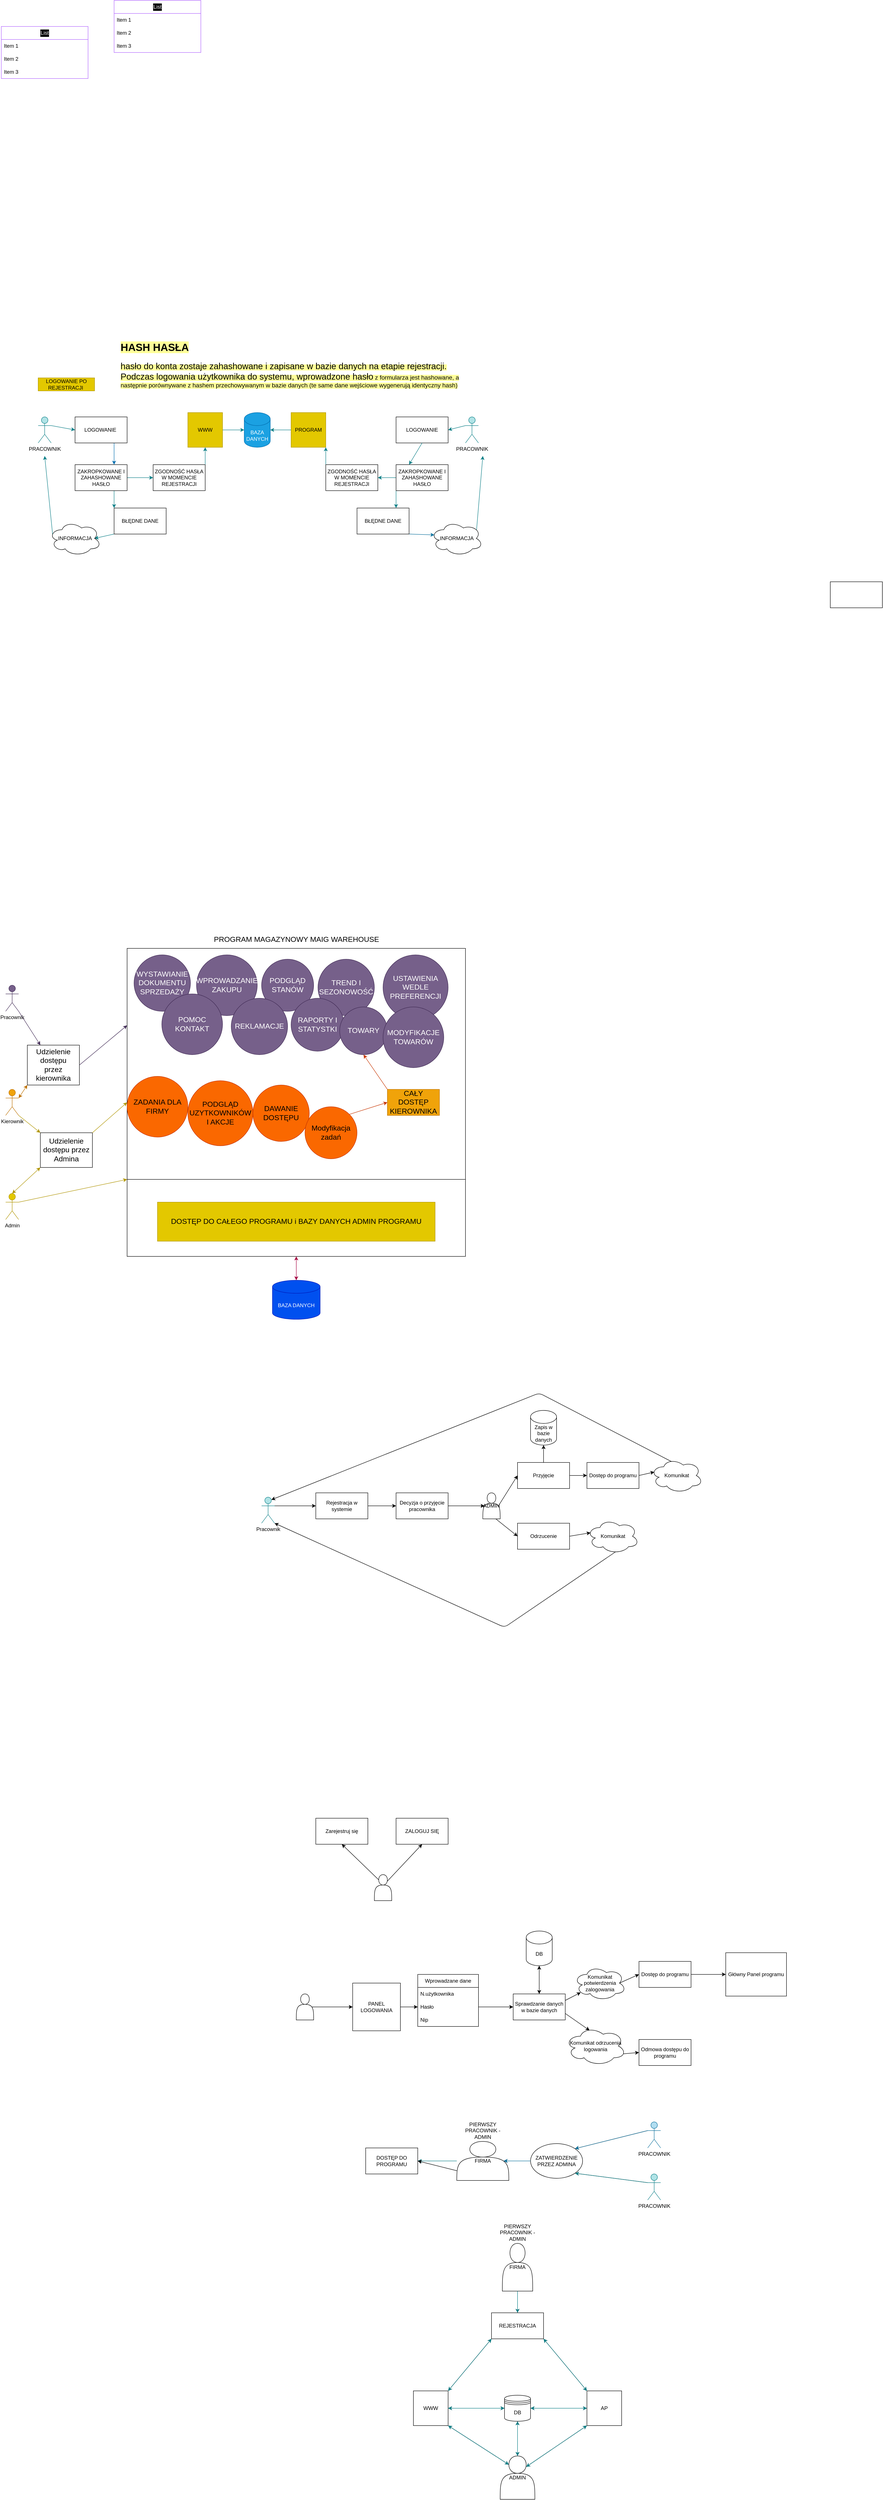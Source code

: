 <mxfile>
    <diagram id="GMtmyVPvUHRTvgVEqJEl" name="Page-1">
        <mxGraphModel dx="1971" dy="6555" grid="1" gridSize="10" guides="1" tooltips="1" connect="1" arrows="1" fold="1" page="1" pageScale="1" pageWidth="827" pageHeight="1169" background="#ffffff" math="0" shadow="0">
            <root>
                <mxCell id="0"/>
                <mxCell id="1" parent="0"/>
                <mxCell id="43" value="DB" style="shape=datastore;whiteSpace=wrap;html=1;" parent="1" vertex="1">
                    <mxGeometry x="370" y="130" width="60" height="60" as="geometry"/>
                </mxCell>
                <mxCell id="44" value="AP" style="whiteSpace=wrap;html=1;aspect=fixed;" parent="1" vertex="1">
                    <mxGeometry x="560" y="120" width="80" height="80" as="geometry"/>
                </mxCell>
                <mxCell id="45" value="WWW" style="whiteSpace=wrap;html=1;aspect=fixed;" parent="1" vertex="1">
                    <mxGeometry x="160" y="120" width="80" height="80" as="geometry"/>
                </mxCell>
                <mxCell id="46" value="" style="endArrow=classic;startArrow=classic;html=1;exitX=1;exitY=0.5;exitDx=0;exitDy=0;entryX=0;entryY=0.5;entryDx=0;entryDy=0;" parent="1" source="45" target="43" edge="1">
                    <mxGeometry width="50" height="50" relative="1" as="geometry">
                        <mxPoint x="420" y="190" as="sourcePoint"/>
                        <mxPoint x="470" y="140" as="targetPoint"/>
                    </mxGeometry>
                </mxCell>
                <mxCell id="47" value="" style="endArrow=classic;startArrow=classic;html=1;exitX=0;exitY=0.5;exitDx=0;exitDy=0;entryX=1;entryY=0.5;entryDx=0;entryDy=0;" parent="1" source="44" target="43" edge="1">
                    <mxGeometry width="50" height="50" relative="1" as="geometry">
                        <mxPoint x="420" y="190" as="sourcePoint"/>
                        <mxPoint x="470" y="140" as="targetPoint"/>
                    </mxGeometry>
                </mxCell>
                <mxCell id="48" value="ADMIN" style="shape=actor;whiteSpace=wrap;html=1;" parent="1" vertex="1">
                    <mxGeometry x="360" y="270" width="80" height="100" as="geometry"/>
                </mxCell>
                <mxCell id="49" value="" style="endArrow=classic;startArrow=classic;html=1;exitX=1;exitY=1;exitDx=0;exitDy=0;entryX=0.25;entryY=0.2;entryDx=0;entryDy=0;entryPerimeter=0;" parent="1" source="45" target="48" edge="1">
                    <mxGeometry width="50" height="50" relative="1" as="geometry">
                        <mxPoint x="420" y="190" as="sourcePoint"/>
                        <mxPoint x="470" y="140" as="targetPoint"/>
                    </mxGeometry>
                </mxCell>
                <mxCell id="50" value="" style="endArrow=classic;startArrow=classic;html=1;exitX=0.5;exitY=1;exitDx=0;exitDy=0;entryX=0.5;entryY=0;entryDx=0;entryDy=0;" parent="1" source="43" target="48" edge="1">
                    <mxGeometry width="50" height="50" relative="1" as="geometry">
                        <mxPoint x="420" y="190" as="sourcePoint"/>
                        <mxPoint x="470" y="140" as="targetPoint"/>
                    </mxGeometry>
                </mxCell>
                <mxCell id="51" value="" style="endArrow=classic;startArrow=classic;html=1;exitX=0.75;exitY=0.25;exitDx=0;exitDy=0;exitPerimeter=0;entryX=0;entryY=1;entryDx=0;entryDy=0;" parent="1" source="48" target="44" edge="1">
                    <mxGeometry width="50" height="50" relative="1" as="geometry">
                        <mxPoint x="420" y="190" as="sourcePoint"/>
                        <mxPoint x="470" y="140" as="targetPoint"/>
                    </mxGeometry>
                </mxCell>
                <mxCell id="52" value="FIRMA" style="shape=actor;whiteSpace=wrap;html=1;" parent="1" vertex="1">
                    <mxGeometry x="365" y="-220" width="70" height="110" as="geometry"/>
                </mxCell>
                <mxCell id="55" value="REJESTRACJA" style="rounded=0;whiteSpace=wrap;html=1;" parent="1" vertex="1">
                    <mxGeometry x="340" y="-60" width="120" height="60" as="geometry"/>
                </mxCell>
                <mxCell id="56" value="" style="endArrow=classic;html=1;exitX=0.5;exitY=1;exitDx=0;exitDy=0;entryX=0.5;entryY=0;entryDx=0;entryDy=0;" parent="1" source="52" target="55" edge="1">
                    <mxGeometry width="50" height="50" relative="1" as="geometry">
                        <mxPoint x="420" y="90" as="sourcePoint"/>
                        <mxPoint x="470" y="40" as="targetPoint"/>
                    </mxGeometry>
                </mxCell>
                <mxCell id="57" value="" style="endArrow=classic;startArrow=classic;html=1;exitX=1;exitY=1;exitDx=0;exitDy=0;entryX=0;entryY=0;entryDx=0;entryDy=0;" parent="1" source="55" target="44" edge="1">
                    <mxGeometry width="50" height="50" relative="1" as="geometry">
                        <mxPoint x="420" y="90" as="sourcePoint"/>
                        <mxPoint x="470" y="40" as="targetPoint"/>
                    </mxGeometry>
                </mxCell>
                <mxCell id="58" value="" style="endArrow=classic;startArrow=classic;html=1;exitX=0;exitY=1;exitDx=0;exitDy=0;entryX=1;entryY=0;entryDx=0;entryDy=0;" parent="1" source="55" target="45" edge="1">
                    <mxGeometry width="50" height="50" relative="1" as="geometry">
                        <mxPoint x="420" y="90" as="sourcePoint"/>
                        <mxPoint x="470" y="40" as="targetPoint"/>
                    </mxGeometry>
                </mxCell>
                <mxCell id="59" value="PIERWSZY PRACOWNIK - ADMIN" style="text;html=1;strokeColor=none;fillColor=none;align=center;verticalAlign=middle;whiteSpace=wrap;rounded=0;" parent="1" vertex="1">
                    <mxGeometry x="355" y="-270" width="90" height="50" as="geometry"/>
                </mxCell>
                <mxCell id="68" style="edgeStyle=none;html=1;entryX=1;entryY=0.5;entryDx=0;entryDy=0;fillColor=#b0e3e6;strokeColor=#0e8088;" parent="1" source="60" target="65" edge="1">
                    <mxGeometry relative="1" as="geometry"/>
                </mxCell>
                <mxCell id="60" value="FIRMA" style="shape=actor;whiteSpace=wrap;html=1;" parent="1" vertex="1">
                    <mxGeometry x="260" y="-455" width="120" height="90" as="geometry"/>
                </mxCell>
                <mxCell id="61" value="PIERWSZY PRACOWNIK - ADMIN" style="text;html=1;strokeColor=none;fillColor=none;align=center;verticalAlign=middle;whiteSpace=wrap;rounded=0;" parent="1" vertex="1">
                    <mxGeometry x="275" y="-505" width="90" height="50" as="geometry"/>
                </mxCell>
                <mxCell id="69" style="edgeStyle=none;html=1;exitX=0;exitY=0.333;exitDx=0;exitDy=0;exitPerimeter=0;entryX=1;entryY=1;entryDx=0;entryDy=0;" parent="1" source="62" target="66" edge="1">
                    <mxGeometry relative="1" as="geometry"/>
                </mxCell>
                <mxCell id="62" value="&lt;font color=&quot;#000000&quot;&gt;PRACOWNIK&lt;/font&gt;" style="shape=umlActor;verticalLabelPosition=bottom;verticalAlign=top;html=1;outlineConnect=0;fillColor=#b0e3e6;strokeColor=#0e8088;" parent="1" vertex="1">
                    <mxGeometry x="700" y="-380" width="30" height="60" as="geometry"/>
                </mxCell>
                <mxCell id="70" style="edgeStyle=none;html=1;exitX=0;exitY=0.333;exitDx=0;exitDy=0;exitPerimeter=0;entryX=1;entryY=0;entryDx=0;entryDy=0;" parent="1" source="63" target="66" edge="1">
                    <mxGeometry relative="1" as="geometry"/>
                </mxCell>
                <mxCell id="63" value="&lt;font color=&quot;#000000&quot;&gt;PRACOWNIK&lt;/font&gt;" style="shape=umlActor;verticalLabelPosition=bottom;verticalAlign=top;html=1;outlineConnect=0;fillColor=#b1ddf0;strokeColor=#10739e;" parent="1" vertex="1">
                    <mxGeometry x="700" y="-500" width="30" height="60" as="geometry"/>
                </mxCell>
                <mxCell id="65" value="DOSTĘP DO PROGRAMU" style="rounded=0;whiteSpace=wrap;html=1;" parent="1" vertex="1">
                    <mxGeometry x="50" y="-440" width="120" height="60" as="geometry"/>
                </mxCell>
                <mxCell id="71" style="edgeStyle=none;html=1;exitX=0;exitY=0.5;exitDx=0;exitDy=0;entryX=0.9;entryY=0.5;entryDx=0;entryDy=0;entryPerimeter=0;" parent="1" source="66" target="60" edge="1">
                    <mxGeometry relative="1" as="geometry"/>
                </mxCell>
                <mxCell id="66" value="ZATWIERDZENIE PRZEZ ADMINA" style="ellipse;whiteSpace=wrap;html=1;" parent="1" vertex="1">
                    <mxGeometry x="430" y="-450" width="120" height="80" as="geometry"/>
                </mxCell>
                <mxCell id="72" value="PANEL LOGOWANIA" style="whiteSpace=wrap;html=1;aspect=fixed;" parent="1" vertex="1">
                    <mxGeometry x="20" y="-820" width="110" height="110" as="geometry"/>
                </mxCell>
                <mxCell id="73" value="Wprowadzane dane" style="swimlane;fontStyle=0;childLayout=stackLayout;horizontal=1;startSize=30;horizontalStack=0;resizeParent=1;resizeParentMax=0;resizeLast=0;collapsible=1;marginBottom=0;whiteSpace=wrap;html=1;" parent="1" vertex="1">
                    <mxGeometry x="170" y="-840" width="140" height="120" as="geometry"/>
                </mxCell>
                <mxCell id="74" value="N.użytkownika" style="text;strokeColor=none;fillColor=none;align=left;verticalAlign=middle;spacingLeft=4;spacingRight=4;overflow=hidden;points=[[0,0.5],[1,0.5]];portConstraint=eastwest;rotatable=0;whiteSpace=wrap;html=1;" parent="73" vertex="1">
                    <mxGeometry y="30" width="140" height="30" as="geometry"/>
                </mxCell>
                <mxCell id="75" value="Hasło" style="text;strokeColor=none;fillColor=none;align=left;verticalAlign=middle;spacingLeft=4;spacingRight=4;overflow=hidden;points=[[0,0.5],[1,0.5]];portConstraint=eastwest;rotatable=0;whiteSpace=wrap;html=1;" parent="73" vertex="1">
                    <mxGeometry y="60" width="140" height="30" as="geometry"/>
                </mxCell>
                <mxCell id="76" value="Nip" style="text;strokeColor=none;fillColor=none;align=left;verticalAlign=middle;spacingLeft=4;spacingRight=4;overflow=hidden;points=[[0,0.5],[1,0.5]];portConstraint=eastwest;rotatable=0;whiteSpace=wrap;html=1;" parent="73" vertex="1">
                    <mxGeometry y="90" width="140" height="30" as="geometry"/>
                </mxCell>
                <mxCell id="77" value="" style="endArrow=classic;html=1;exitX=1;exitY=0.5;exitDx=0;exitDy=0;entryX=0;entryY=0.5;entryDx=0;entryDy=0;" parent="1" source="72" target="75" edge="1">
                    <mxGeometry width="50" height="50" relative="1" as="geometry">
                        <mxPoint x="390" y="-810" as="sourcePoint"/>
                        <mxPoint x="440" y="-860" as="targetPoint"/>
                    </mxGeometry>
                </mxCell>
                <mxCell id="78" value="DB" style="shape=cylinder3;whiteSpace=wrap;html=1;boundedLbl=1;backgroundOutline=1;size=15;" parent="1" vertex="1">
                    <mxGeometry x="420" y="-940" width="60" height="80" as="geometry"/>
                </mxCell>
                <mxCell id="79" value="Sprawdzanie danych w bazie danych" style="rounded=0;whiteSpace=wrap;html=1;" parent="1" vertex="1">
                    <mxGeometry x="390" y="-795" width="120" height="60" as="geometry"/>
                </mxCell>
                <mxCell id="80" value="" style="endArrow=classic;startArrow=classic;html=1;exitX=0.5;exitY=0;exitDx=0;exitDy=0;entryX=0.5;entryY=1;entryDx=0;entryDy=0;entryPerimeter=0;" parent="1" source="79" target="78" edge="1">
                    <mxGeometry width="50" height="50" relative="1" as="geometry">
                        <mxPoint x="390" y="-820" as="sourcePoint"/>
                        <mxPoint x="440" y="-870" as="targetPoint"/>
                    </mxGeometry>
                </mxCell>
                <mxCell id="81" value="" style="endArrow=classic;html=1;exitX=1;exitY=0.5;exitDx=0;exitDy=0;entryX=0;entryY=0.5;entryDx=0;entryDy=0;" parent="1" source="75" target="79" edge="1">
                    <mxGeometry width="50" height="50" relative="1" as="geometry">
                        <mxPoint x="390" y="-820" as="sourcePoint"/>
                        <mxPoint x="440" y="-870" as="targetPoint"/>
                    </mxGeometry>
                </mxCell>
                <mxCell id="82" value="Dostęp do programu" style="rounded=0;whiteSpace=wrap;html=1;" parent="1" vertex="1">
                    <mxGeometry x="680" y="-870" width="120" height="60" as="geometry"/>
                </mxCell>
                <mxCell id="83" value="Odmowa dostępu do programu" style="rounded=0;whiteSpace=wrap;html=1;" parent="1" vertex="1">
                    <mxGeometry x="680" y="-690" width="120" height="60" as="geometry"/>
                </mxCell>
                <mxCell id="84" value="Główny Panel programu" style="rounded=0;whiteSpace=wrap;html=1;" parent="1" vertex="1">
                    <mxGeometry x="880" y="-890" width="140" height="100" as="geometry"/>
                </mxCell>
                <mxCell id="85" value="" style="endArrow=classic;html=1;exitX=0.875;exitY=0.5;exitDx=0;exitDy=0;entryX=0;entryY=0.5;entryDx=0;entryDy=0;startArrow=none;exitPerimeter=0;" parent="1" source="89" target="82" edge="1">
                    <mxGeometry width="50" height="50" relative="1" as="geometry">
                        <mxPoint x="390" y="-820" as="sourcePoint"/>
                        <mxPoint x="440" y="-870" as="targetPoint"/>
                    </mxGeometry>
                </mxCell>
                <mxCell id="86" value="" style="endArrow=classic;html=1;exitX=1;exitY=0.5;exitDx=0;exitDy=0;entryX=0;entryY=0.5;entryDx=0;entryDy=0;" parent="1" source="82" target="84" edge="1">
                    <mxGeometry width="50" height="50" relative="1" as="geometry">
                        <mxPoint x="390" y="-820" as="sourcePoint"/>
                        <mxPoint x="440" y="-870" as="targetPoint"/>
                    </mxGeometry>
                </mxCell>
                <mxCell id="87" value="" style="shape=actor;whiteSpace=wrap;html=1;" parent="1" vertex="1">
                    <mxGeometry x="-110" y="-795" width="40" height="60" as="geometry"/>
                </mxCell>
                <mxCell id="88" value="" style="endArrow=classic;html=1;exitX=0.9;exitY=0.5;exitDx=0;exitDy=0;exitPerimeter=0;entryX=0;entryY=0.5;entryDx=0;entryDy=0;" parent="1" source="87" target="72" edge="1">
                    <mxGeometry width="50" height="50" relative="1" as="geometry">
                        <mxPoint x="390" y="-720" as="sourcePoint"/>
                        <mxPoint x="440" y="-770" as="targetPoint"/>
                    </mxGeometry>
                </mxCell>
                <mxCell id="89" value="Komunikat potwierdzenia zalogowania" style="ellipse;shape=cloud;whiteSpace=wrap;html=1;" parent="1" vertex="1">
                    <mxGeometry x="530" y="-860" width="120" height="80" as="geometry"/>
                </mxCell>
                <mxCell id="91" value="" style="endArrow=classic;html=1;exitX=1;exitY=0.25;exitDx=0;exitDy=0;entryX=0.13;entryY=0.77;entryDx=0;entryDy=0;entryPerimeter=0;" parent="1" source="79" target="89" edge="1">
                    <mxGeometry width="50" height="50" relative="1" as="geometry">
                        <mxPoint x="390" y="-730" as="sourcePoint"/>
                        <mxPoint x="440" y="-780" as="targetPoint"/>
                    </mxGeometry>
                </mxCell>
                <mxCell id="92" value="Komunikat odrzucenia logowania" style="ellipse;shape=cloud;whiteSpace=wrap;html=1;" parent="1" vertex="1">
                    <mxGeometry x="510" y="-720" width="140" height="90" as="geometry"/>
                </mxCell>
                <mxCell id="93" value="" style="endArrow=classic;html=1;exitX=1;exitY=0.75;exitDx=0;exitDy=0;entryX=0.4;entryY=0.1;entryDx=0;entryDy=0;entryPerimeter=0;" parent="1" source="79" target="92" edge="1">
                    <mxGeometry width="50" height="50" relative="1" as="geometry">
                        <mxPoint x="550" y="-750" as="sourcePoint"/>
                        <mxPoint x="600" y="-800" as="targetPoint"/>
                    </mxGeometry>
                </mxCell>
                <mxCell id="94" value="" style="endArrow=classic;html=1;exitX=0.96;exitY=0.7;exitDx=0;exitDy=0;exitPerimeter=0;entryX=0;entryY=0.5;entryDx=0;entryDy=0;" parent="1" source="92" target="83" edge="1">
                    <mxGeometry width="50" height="50" relative="1" as="geometry">
                        <mxPoint x="550" y="-750" as="sourcePoint"/>
                        <mxPoint x="600" y="-800" as="targetPoint"/>
                    </mxGeometry>
                </mxCell>
                <mxCell id="97" value="" style="shape=actor;whiteSpace=wrap;html=1;" parent="1" vertex="1">
                    <mxGeometry x="70" y="-1070" width="40" height="60" as="geometry"/>
                </mxCell>
                <mxCell id="98" value="Zarejestruj się" style="rounded=0;whiteSpace=wrap;html=1;" parent="1" vertex="1">
                    <mxGeometry x="-65" y="-1200" width="120" height="60" as="geometry"/>
                </mxCell>
                <mxCell id="99" value="ZALOGUJ SIĘ" style="rounded=0;whiteSpace=wrap;html=1;" parent="1" vertex="1">
                    <mxGeometry x="120" y="-1200" width="120" height="60" as="geometry"/>
                </mxCell>
                <mxCell id="100" value="" style="endArrow=classic;html=1;exitX=0.25;exitY=0.2;exitDx=0;exitDy=0;exitPerimeter=0;entryX=0.5;entryY=1;entryDx=0;entryDy=0;" parent="1" source="97" target="98" edge="1">
                    <mxGeometry width="50" height="50" relative="1" as="geometry">
                        <mxPoint x="420" y="-1020" as="sourcePoint"/>
                        <mxPoint x="470" y="-1070" as="targetPoint"/>
                    </mxGeometry>
                </mxCell>
                <mxCell id="101" value="" style="endArrow=classic;html=1;exitX=0.75;exitY=0.25;exitDx=0;exitDy=0;exitPerimeter=0;entryX=0.5;entryY=1;entryDx=0;entryDy=0;" parent="1" source="97" target="99" edge="1">
                    <mxGeometry width="50" height="50" relative="1" as="geometry">
                        <mxPoint x="420" y="-1020" as="sourcePoint"/>
                        <mxPoint x="470" y="-1070" as="targetPoint"/>
                    </mxGeometry>
                </mxCell>
                <mxCell id="102" value="Pracownik" style="shape=umlActor;verticalLabelPosition=bottom;verticalAlign=top;html=1;outlineConnect=0;fillColor=#b0e3e6;strokeColor=#0e8088;" parent="1" vertex="1">
                    <mxGeometry x="-190" y="-1940" width="30" height="60" as="geometry"/>
                </mxCell>
                <mxCell id="103" value="ADMIN" style="shape=actor;whiteSpace=wrap;html=1;" parent="1" vertex="1">
                    <mxGeometry x="320" y="-1950" width="40" height="60" as="geometry"/>
                </mxCell>
                <mxCell id="104" value="Rejestracja w systemie" style="rounded=0;whiteSpace=wrap;html=1;" parent="1" vertex="1">
                    <mxGeometry x="-65" y="-1950" width="120" height="60" as="geometry"/>
                </mxCell>
                <mxCell id="105" value="" style="endArrow=classic;html=1;exitX=1;exitY=0.333;exitDx=0;exitDy=0;exitPerimeter=0;entryX=0;entryY=0.5;entryDx=0;entryDy=0;" parent="1" source="102" target="104" edge="1">
                    <mxGeometry width="50" height="50" relative="1" as="geometry">
                        <mxPoint x="420" y="-1860" as="sourcePoint"/>
                        <mxPoint x="470" y="-1910" as="targetPoint"/>
                    </mxGeometry>
                </mxCell>
                <mxCell id="107" value="Decyzja o przyjęcie pracownika" style="rounded=0;whiteSpace=wrap;html=1;" parent="1" vertex="1">
                    <mxGeometry x="120" y="-1950" width="120" height="60" as="geometry"/>
                </mxCell>
                <mxCell id="108" value="" style="endArrow=classic;html=1;exitX=1;exitY=0.5;exitDx=0;exitDy=0;entryX=0;entryY=0.5;entryDx=0;entryDy=0;" parent="1" source="104" target="107" edge="1">
                    <mxGeometry width="50" height="50" relative="1" as="geometry">
                        <mxPoint x="420" y="-1870" as="sourcePoint"/>
                        <mxPoint x="470" y="-1920" as="targetPoint"/>
                    </mxGeometry>
                </mxCell>
                <mxCell id="109" value="" style="endArrow=classic;html=1;exitX=1;exitY=0.5;exitDx=0;exitDy=0;entryX=0.1;entryY=0.5;entryDx=0;entryDy=0;entryPerimeter=0;" parent="1" source="107" target="103" edge="1">
                    <mxGeometry width="50" height="50" relative="1" as="geometry">
                        <mxPoint x="420" y="-1880" as="sourcePoint"/>
                        <mxPoint x="470" y="-1930" as="targetPoint"/>
                    </mxGeometry>
                </mxCell>
                <mxCell id="111" value="Przyjęcie" style="rounded=0;whiteSpace=wrap;html=1;" parent="1" vertex="1">
                    <mxGeometry x="400" y="-2020" width="120" height="60" as="geometry"/>
                </mxCell>
                <mxCell id="112" value="Odrzucenie" style="rounded=0;whiteSpace=wrap;html=1;" parent="1" vertex="1">
                    <mxGeometry x="400" y="-1880" width="120" height="60" as="geometry"/>
                </mxCell>
                <mxCell id="113" value="" style="endArrow=classic;html=1;exitX=0.75;exitY=1;exitDx=0;exitDy=0;entryX=0;entryY=0.5;entryDx=0;entryDy=0;" parent="1" source="103" target="112" edge="1">
                    <mxGeometry width="50" height="50" relative="1" as="geometry">
                        <mxPoint x="420" y="-1880" as="sourcePoint"/>
                        <mxPoint x="470" y="-1930" as="targetPoint"/>
                    </mxGeometry>
                </mxCell>
                <mxCell id="114" value="" style="endArrow=classic;html=1;exitX=0.9;exitY=0.5;exitDx=0;exitDy=0;exitPerimeter=0;entryX=0;entryY=0.5;entryDx=0;entryDy=0;" parent="1" source="103" target="111" edge="1">
                    <mxGeometry width="50" height="50" relative="1" as="geometry">
                        <mxPoint x="420" y="-1880" as="sourcePoint"/>
                        <mxPoint x="470" y="-1930" as="targetPoint"/>
                    </mxGeometry>
                </mxCell>
                <mxCell id="115" value="Dostęp do programu" style="rounded=0;whiteSpace=wrap;html=1;" parent="1" vertex="1">
                    <mxGeometry x="560" y="-2020" width="120" height="60" as="geometry"/>
                </mxCell>
                <mxCell id="116" value="" style="endArrow=classic;html=1;exitX=1;exitY=0.5;exitDx=0;exitDy=0;entryX=0;entryY=0.5;entryDx=0;entryDy=0;" parent="1" source="111" target="115" edge="1">
                    <mxGeometry width="50" height="50" relative="1" as="geometry">
                        <mxPoint x="420" y="-1880" as="sourcePoint"/>
                        <mxPoint x="470" y="-1930" as="targetPoint"/>
                    </mxGeometry>
                </mxCell>
                <mxCell id="117" value="Komunikat" style="ellipse;shape=cloud;whiteSpace=wrap;html=1;" parent="1" vertex="1">
                    <mxGeometry x="707" y="-2030" width="120" height="80" as="geometry"/>
                </mxCell>
                <mxCell id="118" value="" style="endArrow=classic;html=1;exitX=1;exitY=0.5;exitDx=0;exitDy=0;entryX=0.07;entryY=0.4;entryDx=0;entryDy=0;entryPerimeter=0;" parent="1" source="115" target="117" edge="1">
                    <mxGeometry width="50" height="50" relative="1" as="geometry">
                        <mxPoint x="420" y="-1880" as="sourcePoint"/>
                        <mxPoint x="470" y="-1930" as="targetPoint"/>
                    </mxGeometry>
                </mxCell>
                <mxCell id="119" value="Komunikat" style="ellipse;shape=cloud;whiteSpace=wrap;html=1;" parent="1" vertex="1">
                    <mxGeometry x="560" y="-1890" width="120" height="80" as="geometry"/>
                </mxCell>
                <mxCell id="120" value="" style="endArrow=classic;html=1;exitX=1;exitY=0.5;exitDx=0;exitDy=0;entryX=0.07;entryY=0.4;entryDx=0;entryDy=0;entryPerimeter=0;" parent="1" source="112" target="119" edge="1">
                    <mxGeometry width="50" height="50" relative="1" as="geometry">
                        <mxPoint x="420" y="-1880" as="sourcePoint"/>
                        <mxPoint x="470" y="-1930" as="targetPoint"/>
                    </mxGeometry>
                </mxCell>
                <mxCell id="121" value="" style="endArrow=classic;html=1;exitX=0.4;exitY=0.1;exitDx=0;exitDy=0;exitPerimeter=0;entryX=0.75;entryY=0.1;entryDx=0;entryDy=0;entryPerimeter=0;" parent="1" source="117" target="102" edge="1">
                    <mxGeometry width="50" height="50" relative="1" as="geometry">
                        <mxPoint x="420" y="-1880" as="sourcePoint"/>
                        <mxPoint x="147.647" y="-2140" as="targetPoint"/>
                        <Array as="points">
                            <mxPoint x="450" y="-2180"/>
                        </Array>
                    </mxGeometry>
                </mxCell>
                <mxCell id="122" value="" style="endArrow=classic;html=1;exitX=0.55;exitY=0.95;exitDx=0;exitDy=0;exitPerimeter=0;entryX=1;entryY=1;entryDx=0;entryDy=0;entryPerimeter=0;" parent="1" source="119" target="102" edge="1">
                    <mxGeometry width="50" height="50" relative="1" as="geometry">
                        <mxPoint x="410" y="-1880" as="sourcePoint"/>
                        <mxPoint x="90" y="-1640" as="targetPoint"/>
                        <Array as="points">
                            <mxPoint x="370" y="-1640"/>
                        </Array>
                    </mxGeometry>
                </mxCell>
                <mxCell id="123" value="Zapis w bazie danych" style="shape=cylinder3;whiteSpace=wrap;html=1;boundedLbl=1;backgroundOutline=1;size=15;" parent="1" vertex="1">
                    <mxGeometry x="430" y="-2140" width="60" height="80" as="geometry"/>
                </mxCell>
                <mxCell id="124" value="" style="endArrow=classic;html=1;exitX=0.5;exitY=0;exitDx=0;exitDy=0;entryX=0.5;entryY=1;entryDx=0;entryDy=0;entryPerimeter=0;" parent="1" source="111" target="123" edge="1">
                    <mxGeometry width="50" height="50" relative="1" as="geometry">
                        <mxPoint x="610" y="-1890" as="sourcePoint"/>
                        <mxPoint x="660" y="-1940" as="targetPoint"/>
                    </mxGeometry>
                </mxCell>
                <mxCell id="125" value="" style="rounded=0;whiteSpace=wrap;html=1;glass=0;shadow=0;" parent="1" vertex="1">
                    <mxGeometry x="-500" y="-3205" width="780" height="710" as="geometry"/>
                </mxCell>
                <mxCell id="126" value="&lt;font color=&quot;#000000&quot;&gt;Pracownik&lt;/font&gt;" style="shape=umlActor;verticalLabelPosition=bottom;verticalAlign=top;html=1;outlineConnect=0;fillColor=#76608a;fontColor=#ffffff;strokeColor=#432D57;" parent="1" vertex="1">
                    <mxGeometry x="-780" y="-3120" width="30" height="60" as="geometry"/>
                </mxCell>
                <mxCell id="127" value="Kierownik" style="shape=umlActor;verticalLabelPosition=bottom;verticalAlign=top;html=1;outlineConnect=0;fillColor=#f0a30a;fontColor=#000000;strokeColor=#BD7000;" parent="1" vertex="1">
                    <mxGeometry x="-780" y="-2880" width="30" height="60" as="geometry"/>
                </mxCell>
                <mxCell id="128" value="Admin" style="shape=umlActor;verticalLabelPosition=bottom;verticalAlign=top;html=1;outlineConnect=0;fillColor=#e3c800;fontColor=#000000;strokeColor=#B09500;" parent="1" vertex="1">
                    <mxGeometry x="-780" y="-2640" width="30" height="60" as="geometry"/>
                </mxCell>
                <mxCell id="129" value="BAZA DANYCH" style="shape=cylinder3;whiteSpace=wrap;html=1;boundedLbl=1;backgroundOutline=1;size=15;fillColor=#0050ef;fontColor=#ffffff;strokeColor=#001DBC;" parent="1" vertex="1">
                    <mxGeometry x="-165" y="-2440" width="110" height="90" as="geometry"/>
                </mxCell>
                <mxCell id="130" value="&lt;font style=&quot;font-size: 17px;&quot;&gt;PROGRAM MAGAZYNOWY MAIG WAREHOUSE&lt;/font&gt;" style="text;html=1;strokeColor=none;fillColor=none;align=center;verticalAlign=middle;whiteSpace=wrap;rounded=0;" parent="1" vertex="1">
                    <mxGeometry x="-312.5" y="-3240" width="405" height="30" as="geometry"/>
                </mxCell>
                <mxCell id="131" value="" style="endArrow=classic;startArrow=classic;html=1;fontSize=17;exitX=0.5;exitY=0;exitDx=0;exitDy=0;exitPerimeter=0;entryX=0.5;entryY=1;entryDx=0;entryDy=0;fillColor=#d80073;strokeColor=#A50040;" parent="1" source="129" target="125" edge="1">
                    <mxGeometry width="50" height="50" relative="1" as="geometry">
                        <mxPoint x="-250" y="-2750" as="sourcePoint"/>
                        <mxPoint x="-200" y="-2800" as="targetPoint"/>
                    </mxGeometry>
                </mxCell>
                <mxCell id="133" value="" style="endArrow=classic;html=1;fontSize=17;exitX=1;exitY=0.333;exitDx=0;exitDy=0;exitPerimeter=0;entryX=0;entryY=0.75;entryDx=0;entryDy=0;fillColor=#e3c800;strokeColor=#B09500;" parent="1" source="128" target="125" edge="1">
                    <mxGeometry width="50" height="50" relative="1" as="geometry">
                        <mxPoint x="-250" y="-2780" as="sourcePoint"/>
                        <mxPoint x="-200" y="-2830" as="targetPoint"/>
                    </mxGeometry>
                </mxCell>
                <mxCell id="134" value="Udzielenie dostępu&lt;br&gt;przez kierownika" style="rounded=0;whiteSpace=wrap;html=1;fontSize=17;" parent="1" vertex="1">
                    <mxGeometry x="-730" y="-2982" width="120" height="92" as="geometry"/>
                </mxCell>
                <mxCell id="135" value="" style="endArrow=classic;html=1;fontSize=17;exitX=1;exitY=1;exitDx=0;exitDy=0;exitPerimeter=0;entryX=0.25;entryY=0;entryDx=0;entryDy=0;fillColor=#76608a;strokeColor=#432D57;" parent="1" source="126" target="134" edge="1">
                    <mxGeometry width="50" height="50" relative="1" as="geometry">
                        <mxPoint x="-250" y="-2790" as="sourcePoint"/>
                        <mxPoint x="-200" y="-2840" as="targetPoint"/>
                    </mxGeometry>
                </mxCell>
                <mxCell id="136" value="" style="endArrow=classic;startArrow=classic;html=1;fontSize=17;exitX=1;exitY=0.333;exitDx=0;exitDy=0;exitPerimeter=0;entryX=0;entryY=1;entryDx=0;entryDy=0;fillColor=#f0a30a;strokeColor=#BD7000;" parent="1" source="127" target="134" edge="1">
                    <mxGeometry width="50" height="50" relative="1" as="geometry">
                        <mxPoint x="-250" y="-2810" as="sourcePoint"/>
                        <mxPoint x="-200" y="-2860" as="targetPoint"/>
                    </mxGeometry>
                </mxCell>
                <mxCell id="137" value="" style="endArrow=classic;html=1;fontSize=17;exitX=1;exitY=0.5;exitDx=0;exitDy=0;entryX=0;entryY=0.25;entryDx=0;entryDy=0;fillColor=#76608a;strokeColor=#432D57;" parent="1" source="134" target="125" edge="1">
                    <mxGeometry width="50" height="50" relative="1" as="geometry">
                        <mxPoint x="-250" y="-2810" as="sourcePoint"/>
                        <mxPoint x="-200" y="-2860" as="targetPoint"/>
                    </mxGeometry>
                </mxCell>
                <mxCell id="138" value="Udzielenie dostępu przez Admina" style="rounded=0;whiteSpace=wrap;html=1;fontSize=17;" parent="1" vertex="1">
                    <mxGeometry x="-700" y="-2780" width="120" height="80" as="geometry"/>
                </mxCell>
                <mxCell id="139" value="" style="endArrow=classic;startArrow=classic;html=1;fontSize=17;exitX=0.5;exitY=0;exitDx=0;exitDy=0;exitPerimeter=0;entryX=0;entryY=1;entryDx=0;entryDy=0;fillColor=#e3c800;strokeColor=#B09500;" parent="1" source="128" target="138" edge="1">
                    <mxGeometry width="50" height="50" relative="1" as="geometry">
                        <mxPoint x="-250" y="-2830" as="sourcePoint"/>
                        <mxPoint x="-200" y="-2880" as="targetPoint"/>
                    </mxGeometry>
                </mxCell>
                <mxCell id="140" value="" style="endArrow=classic;html=1;fontSize=17;exitX=1;exitY=1;exitDx=0;exitDy=0;exitPerimeter=0;entryX=0;entryY=0;entryDx=0;entryDy=0;fillColor=#e3c800;strokeColor=#B09500;" parent="1" source="127" target="138" edge="1">
                    <mxGeometry width="50" height="50" relative="1" as="geometry">
                        <mxPoint x="-250" y="-2830" as="sourcePoint"/>
                        <mxPoint x="-200" y="-2880" as="targetPoint"/>
                    </mxGeometry>
                </mxCell>
                <mxCell id="141" value="" style="endArrow=classic;html=1;fontSize=17;exitX=1;exitY=0;exitDx=0;exitDy=0;entryX=0;entryY=0.5;entryDx=0;entryDy=0;fillColor=#e3c800;strokeColor=#B09500;" parent="1" source="138" target="125" edge="1">
                    <mxGeometry width="50" height="50" relative="1" as="geometry">
                        <mxPoint x="-250" y="-2830" as="sourcePoint"/>
                        <mxPoint x="-200" y="-2880" as="targetPoint"/>
                    </mxGeometry>
                </mxCell>
                <mxCell id="142" value="WYSTAWIANIE DOKUMENTU SPRZEDAŻY" style="ellipse;whiteSpace=wrap;html=1;aspect=fixed;rounded=0;shadow=0;glass=0;sketch=0;fontSize=17;fillColor=#76608a;fontColor=#ffffff;strokeColor=#432D57;" parent="1" vertex="1">
                    <mxGeometry x="-484" y="-3190" width="130" height="130" as="geometry"/>
                </mxCell>
                <mxCell id="143" value="WPROWADZANIE ZAKUPU" style="ellipse;whiteSpace=wrap;html=1;aspect=fixed;rounded=0;shadow=0;glass=0;sketch=0;fontSize=17;fillColor=#76608a;fontColor=#ffffff;strokeColor=#432D57;" parent="1" vertex="1">
                    <mxGeometry x="-340" y="-3190" width="140" height="140" as="geometry"/>
                </mxCell>
                <mxCell id="145" value="" style="endArrow=none;html=1;fontSize=17;exitX=0;exitY=0.75;exitDx=0;exitDy=0;entryX=1;entryY=0.75;entryDx=0;entryDy=0;" parent="1" source="125" target="125" edge="1">
                    <mxGeometry width="50" height="50" relative="1" as="geometry">
                        <mxPoint x="-250" y="-2800" as="sourcePoint"/>
                        <mxPoint x="-200" y="-2850" as="targetPoint"/>
                    </mxGeometry>
                </mxCell>
                <mxCell id="146" value="DOSTĘP DO CAŁEGO PROGRAMU i BAZY DANYCH ADMIN PROGRAMU" style="rounded=0;whiteSpace=wrap;html=1;shadow=0;glass=0;sketch=0;fontSize=17;fillColor=#e3c800;fontColor=#000000;strokeColor=#B09500;" parent="1" vertex="1">
                    <mxGeometry x="-430" y="-2620" width="640" height="90" as="geometry"/>
                </mxCell>
                <mxCell id="147" value="PODGLĄD STANÓW" style="ellipse;whiteSpace=wrap;html=1;aspect=fixed;rounded=0;shadow=0;glass=0;sketch=0;fontSize=17;fillColor=#76608a;fontColor=#ffffff;strokeColor=#432D57;" parent="1" vertex="1">
                    <mxGeometry x="-190" y="-3180" width="120" height="120" as="geometry"/>
                </mxCell>
                <mxCell id="148" value="TREND I SEZONOWOŚĆ" style="ellipse;whiteSpace=wrap;html=1;aspect=fixed;rounded=0;shadow=0;glass=0;sketch=0;fontSize=17;fillColor=#76608a;fontColor=#ffffff;strokeColor=#432D57;" parent="1" vertex="1">
                    <mxGeometry x="-60" y="-3180" width="130" height="130" as="geometry"/>
                </mxCell>
                <mxCell id="149" value="USTAWIENIA WEDLE PREFERENCJI" style="ellipse;whiteSpace=wrap;html=1;aspect=fixed;rounded=0;shadow=0;glass=0;sketch=0;fontSize=17;fillColor=#76608a;fontColor=#ffffff;strokeColor=#432D57;" parent="1" vertex="1">
                    <mxGeometry x="90" y="-3190" width="150" height="150" as="geometry"/>
                </mxCell>
                <mxCell id="150" value="POMOC KONTAKT" style="ellipse;whiteSpace=wrap;html=1;aspect=fixed;rounded=0;shadow=0;glass=0;sketch=0;fontSize=17;fillColor=#76608a;fontColor=#ffffff;strokeColor=#432D57;" parent="1" vertex="1">
                    <mxGeometry x="-420" y="-3100" width="140" height="140" as="geometry"/>
                </mxCell>
                <mxCell id="151" value="REKLAMACJE" style="ellipse;whiteSpace=wrap;html=1;aspect=fixed;rounded=0;shadow=0;glass=0;sketch=0;fontSize=17;fillColor=#76608a;fontColor=#ffffff;strokeColor=#432D57;" parent="1" vertex="1">
                    <mxGeometry x="-260" y="-3090" width="130" height="130" as="geometry"/>
                </mxCell>
                <mxCell id="152" value="ZADANIA DLA FIRMY" style="ellipse;whiteSpace=wrap;html=1;aspect=fixed;rounded=0;shadow=0;glass=0;sketch=0;fontSize=17;fillColor=#fa6800;fontColor=#000000;strokeColor=#C73500;" parent="1" vertex="1">
                    <mxGeometry x="-500" y="-2910" width="140" height="140" as="geometry"/>
                </mxCell>
                <mxCell id="153" value="PODGLĄD UZYTKOWNIKÓW I AKCJE" style="ellipse;whiteSpace=wrap;html=1;aspect=fixed;rounded=0;shadow=0;glass=0;sketch=0;fontSize=17;fillColor=#fa6800;fontColor=#000000;strokeColor=#C73500;" parent="1" vertex="1">
                    <mxGeometry x="-360" y="-2900" width="150" height="150" as="geometry"/>
                </mxCell>
                <mxCell id="154" value="DAWANIE DOSTĘPU" style="ellipse;whiteSpace=wrap;html=1;aspect=fixed;rounded=0;shadow=0;glass=0;sketch=0;fontSize=17;fillColor=#fa6800;fontColor=#000000;strokeColor=#C73500;" parent="1" vertex="1">
                    <mxGeometry x="-210" y="-2890" width="130" height="130" as="geometry"/>
                </mxCell>
                <mxCell id="155" value="RAPORTY I STATYSTKI" style="ellipse;whiteSpace=wrap;html=1;aspect=fixed;rounded=0;shadow=0;glass=0;sketch=0;fontSize=17;fillColor=#76608a;fontColor=#ffffff;strokeColor=#432D57;" parent="1" vertex="1">
                    <mxGeometry x="-122" y="-3090" width="122" height="122" as="geometry"/>
                </mxCell>
                <mxCell id="156" value="Modyfikacja zadań" style="ellipse;whiteSpace=wrap;html=1;aspect=fixed;rounded=0;shadow=0;glass=0;sketch=0;fontSize=17;fillColor=#fa6800;fontColor=#000000;strokeColor=#C73500;" parent="1" vertex="1">
                    <mxGeometry x="-90" y="-2840" width="120" height="120" as="geometry"/>
                </mxCell>
                <mxCell id="157" value="TOWARY" style="ellipse;whiteSpace=wrap;html=1;aspect=fixed;rounded=0;shadow=0;glass=0;sketch=0;fontSize=17;fillColor=#76608a;fontColor=#ffffff;strokeColor=#432D57;" parent="1" vertex="1">
                    <mxGeometry x="-10" y="-3070" width="110" height="110" as="geometry"/>
                </mxCell>
                <mxCell id="158" value="MODYFIKACJE TOWARÓW" style="ellipse;whiteSpace=wrap;html=1;aspect=fixed;rounded=0;shadow=0;glass=0;sketch=0;fontSize=17;fillColor=#76608a;fontColor=#ffffff;strokeColor=#432D57;" parent="1" vertex="1">
                    <mxGeometry x="90" y="-3070" width="140" height="140" as="geometry"/>
                </mxCell>
                <mxCell id="159" value="CAŁY DOSTĘP KIEROWNIKA" style="rounded=0;whiteSpace=wrap;html=1;shadow=0;glass=0;sketch=0;fontSize=17;fillColor=#f0a30a;fontColor=#000000;strokeColor=#BD7000;" parent="1" vertex="1">
                    <mxGeometry x="100" y="-2880" width="120" height="60" as="geometry"/>
                </mxCell>
                <mxCell id="160" value="" style="endArrow=classic;html=1;fontSize=17;exitX=1;exitY=0;exitDx=0;exitDy=0;entryX=0;entryY=0.5;entryDx=0;entryDy=0;fillColor=#fa6800;strokeColor=#C73500;" parent="1" source="156" target="159" edge="1">
                    <mxGeometry width="50" height="50" relative="1" as="geometry">
                        <mxPoint x="-250" y="-2890" as="sourcePoint"/>
                        <mxPoint x="-200" y="-2940" as="targetPoint"/>
                    </mxGeometry>
                </mxCell>
                <mxCell id="161" value="" style="endArrow=classic;html=1;fontSize=17;exitX=0;exitY=0;exitDx=0;exitDy=0;entryX=0.5;entryY=1;entryDx=0;entryDy=0;fillColor=#fa6800;strokeColor=#C73500;" parent="1" source="159" target="157" edge="1">
                    <mxGeometry width="50" height="50" relative="1" as="geometry">
                        <mxPoint x="-250" y="-2890" as="sourcePoint"/>
                        <mxPoint x="-200" y="-2940" as="targetPoint"/>
                    </mxGeometry>
                </mxCell>
                <mxCell id="162" value="" style="rounded=0;whiteSpace=wrap;html=1;shadow=0;glass=0;sketch=0;fontSize=17;" parent="1" vertex="1">
                    <mxGeometry x="1121" y="-4050" width="120" height="60" as="geometry"/>
                </mxCell>
                <mxCell id="163" value="BAZA DANYCH" style="shape=cylinder3;whiteSpace=wrap;html=1;boundedLbl=1;backgroundOutline=1;size=15;fillColor=#1ba1e2;fontColor=#ffffff;strokeColor=#006EAF;" parent="1" vertex="1">
                    <mxGeometry x="-230" y="-4440" width="60" height="80" as="geometry"/>
                </mxCell>
                <mxCell id="173" style="edgeStyle=none;html=1;exitX=1;exitY=0.5;exitDx=0;exitDy=0;entryX=0;entryY=0.5;entryDx=0;entryDy=0;entryPerimeter=0;fillColor=#b0e3e6;strokeColor=#0e8088;" parent="1" source="164" target="163" edge="1">
                    <mxGeometry relative="1" as="geometry"/>
                </mxCell>
                <mxCell id="164" value="WWW" style="whiteSpace=wrap;html=1;aspect=fixed;fillColor=#e3c800;fontColor=#000000;strokeColor=#B09500;" parent="1" vertex="1">
                    <mxGeometry x="-360" y="-4440" width="80" height="80" as="geometry"/>
                </mxCell>
                <mxCell id="174" style="edgeStyle=none;html=1;exitX=0;exitY=0.5;exitDx=0;exitDy=0;entryX=1;entryY=0.5;entryDx=0;entryDy=0;entryPerimeter=0;fillColor=#b0e3e6;strokeColor=#0e8088;" parent="1" source="165" target="163" edge="1">
                    <mxGeometry relative="1" as="geometry"/>
                </mxCell>
                <mxCell id="165" value="PROGRAM" style="whiteSpace=wrap;html=1;aspect=fixed;fillColor=#e3c800;fontColor=#000000;strokeColor=#B09500;" parent="1" vertex="1">
                    <mxGeometry x="-122" y="-4440" width="80" height="80" as="geometry"/>
                </mxCell>
                <mxCell id="166" value="LOGOWANIE PO REJESTRACJI&amp;nbsp;" style="text;html=1;strokeColor=#B09500;fillColor=#e3c800;align=center;verticalAlign=middle;whiteSpace=wrap;rounded=0;fontColor=#000000;" parent="1" vertex="1">
                    <mxGeometry x="-705" y="-4520" width="130" height="30" as="geometry"/>
                </mxCell>
                <mxCell id="172" style="edgeStyle=none;html=1;exitX=1;exitY=0.333;exitDx=0;exitDy=0;exitPerimeter=0;entryX=0;entryY=0.5;entryDx=0;entryDy=0;fillColor=#b0e3e6;strokeColor=#0e8088;" parent="1" source="167" target="169" edge="1">
                    <mxGeometry relative="1" as="geometry"/>
                </mxCell>
                <mxCell id="167" value="&lt;font color=&quot;#000000&quot;&gt;PRACOWNIK&lt;/font&gt;" style="shape=umlActor;verticalLabelPosition=bottom;verticalAlign=top;html=1;outlineConnect=0;fillColor=#b0e3e6;strokeColor=#0e8088;" parent="1" vertex="1">
                    <mxGeometry x="-705" y="-4430" width="30" height="60" as="geometry"/>
                </mxCell>
                <mxCell id="171" style="edgeStyle=none;html=1;exitX=0;exitY=0.333;exitDx=0;exitDy=0;exitPerimeter=0;entryX=1;entryY=0.5;entryDx=0;entryDy=0;fillColor=#b0e3e6;strokeColor=#0e8088;" parent="1" source="168" target="170" edge="1">
                    <mxGeometry relative="1" as="geometry"/>
                </mxCell>
                <mxCell id="168" value="&lt;font color=&quot;#000000&quot;&gt;PRACOWNIK&lt;/font&gt;" style="shape=umlActor;verticalLabelPosition=bottom;verticalAlign=top;html=1;outlineConnect=0;fillColor=#b0e3e6;strokeColor=#0e8088;" parent="1" vertex="1">
                    <mxGeometry x="280" y="-4430" width="30" height="60" as="geometry"/>
                </mxCell>
                <mxCell id="178" style="edgeStyle=none;html=1;exitX=0.75;exitY=1;exitDx=0;exitDy=0;entryX=0.75;entryY=0;entryDx=0;entryDy=0;fillColor=#1ba1e2;strokeColor=#006EAF;" parent="1" source="169" target="175" edge="1">
                    <mxGeometry relative="1" as="geometry"/>
                </mxCell>
                <mxCell id="169" value="LOGOWANIE&amp;nbsp;" style="rounded=0;whiteSpace=wrap;html=1;" parent="1" vertex="1">
                    <mxGeometry x="-620" y="-4430" width="120" height="60" as="geometry"/>
                </mxCell>
                <mxCell id="170" value="LOGOWANIE" style="rounded=0;whiteSpace=wrap;html=1;" parent="1" vertex="1">
                    <mxGeometry x="120" y="-4430" width="120" height="60" as="geometry"/>
                </mxCell>
                <mxCell id="181" style="edgeStyle=none;html=1;exitX=1;exitY=0.5;exitDx=0;exitDy=0;entryX=0;entryY=0.5;entryDx=0;entryDy=0;fillColor=#b0e3e6;strokeColor=#0e8088;" parent="1" source="175" target="179" edge="1">
                    <mxGeometry relative="1" as="geometry"/>
                </mxCell>
                <mxCell id="189" style="edgeStyle=none;html=1;exitX=0.75;exitY=1;exitDx=0;exitDy=0;entryX=0;entryY=0;entryDx=0;entryDy=0;fillColor=#b0e3e6;strokeColor=#0e8088;" parent="1" source="175" target="186" edge="1">
                    <mxGeometry relative="1" as="geometry"/>
                </mxCell>
                <mxCell id="175" value="ZAKROPKOWANE I ZAHASHOWANE HASŁO" style="rounded=0;whiteSpace=wrap;html=1;" parent="1" vertex="1">
                    <mxGeometry x="-620" y="-4320" width="120" height="60" as="geometry"/>
                </mxCell>
                <mxCell id="183" style="edgeStyle=none;html=1;exitX=0;exitY=0.5;exitDx=0;exitDy=0;entryX=1;entryY=0.5;entryDx=0;entryDy=0;fillColor=#b0e3e6;strokeColor=#0e8088;" parent="1" source="176" target="180" edge="1">
                    <mxGeometry relative="1" as="geometry"/>
                </mxCell>
                <mxCell id="188" style="edgeStyle=none;html=1;exitX=0;exitY=1;exitDx=0;exitDy=0;entryX=0.75;entryY=0;entryDx=0;entryDy=0;fillColor=#b0e3e6;strokeColor=#0e8088;" parent="1" source="176" target="187" edge="1">
                    <mxGeometry relative="1" as="geometry"/>
                </mxCell>
                <mxCell id="176" value="ZAKROPKOWANE I ZAHASHOWANE HASŁO" style="rounded=0;whiteSpace=wrap;html=1;" parent="1" vertex="1">
                    <mxGeometry x="120" y="-4320" width="120" height="60" as="geometry"/>
                </mxCell>
                <mxCell id="177" value="" style="endArrow=classic;html=1;exitX=0.5;exitY=1;exitDx=0;exitDy=0;entryX=0.25;entryY=0;entryDx=0;entryDy=0;fillColor=#b0e3e6;strokeColor=#0e8088;" parent="1" source="170" target="176" edge="1">
                    <mxGeometry width="50" height="50" relative="1" as="geometry">
                        <mxPoint x="-180" y="-4270" as="sourcePoint"/>
                        <mxPoint x="-130" y="-4320" as="targetPoint"/>
                    </mxGeometry>
                </mxCell>
                <mxCell id="182" style="edgeStyle=none;html=1;exitX=1;exitY=0;exitDx=0;exitDy=0;entryX=0.5;entryY=1;entryDx=0;entryDy=0;fillColor=#b0e3e6;strokeColor=#0e8088;" parent="1" source="179" target="164" edge="1">
                    <mxGeometry relative="1" as="geometry"/>
                </mxCell>
                <mxCell id="179" value="ZGODNOŚĆ HASŁA W MOMENCIE REJESTRACJI" style="rounded=0;whiteSpace=wrap;html=1;" parent="1" vertex="1">
                    <mxGeometry x="-440" y="-4320" width="120" height="60" as="geometry"/>
                </mxCell>
                <mxCell id="185" style="edgeStyle=none;html=1;exitX=0;exitY=0;exitDx=0;exitDy=0;entryX=1;entryY=1;entryDx=0;entryDy=0;fillColor=#b0e3e6;strokeColor=#0e8088;" parent="1" source="180" target="165" edge="1">
                    <mxGeometry relative="1" as="geometry"/>
                </mxCell>
                <mxCell id="180" value="ZGODNOŚĆ HASŁA W MOMENCIE REJESTRACJI" style="rounded=0;whiteSpace=wrap;html=1;" parent="1" vertex="1">
                    <mxGeometry x="-42" y="-4320" width="120" height="60" as="geometry"/>
                </mxCell>
                <mxCell id="191" style="edgeStyle=none;html=1;exitX=0;exitY=1;exitDx=0;exitDy=0;entryX=0.875;entryY=0.5;entryDx=0;entryDy=0;entryPerimeter=0;fillColor=#b0e3e6;strokeColor=#0e8088;" parent="1" source="186" target="190" edge="1">
                    <mxGeometry relative="1" as="geometry"/>
                </mxCell>
                <mxCell id="186" value="BŁĘDNE DANE" style="rounded=0;whiteSpace=wrap;html=1;" parent="1" vertex="1">
                    <mxGeometry x="-530" y="-4220" width="120" height="60" as="geometry"/>
                </mxCell>
                <mxCell id="193" style="edgeStyle=none;html=1;exitX=1;exitY=1;exitDx=0;exitDy=0;entryX=0.07;entryY=0.4;entryDx=0;entryDy=0;entryPerimeter=0;fillColor=#b1ddf0;strokeColor=#10739e;" parent="1" source="187" target="192" edge="1">
                    <mxGeometry relative="1" as="geometry"/>
                </mxCell>
                <mxCell id="187" value="BŁĘDNE DANE" style="rounded=0;whiteSpace=wrap;html=1;" parent="1" vertex="1">
                    <mxGeometry x="30" y="-4220" width="120" height="60" as="geometry"/>
                </mxCell>
                <mxCell id="194" style="edgeStyle=none;html=1;exitX=0.07;exitY=0.4;exitDx=0;exitDy=0;exitPerimeter=0;fillColor=#b0e3e6;strokeColor=#0e8088;" parent="1" source="190" edge="1">
                    <mxGeometry relative="1" as="geometry">
                        <mxPoint x="-690" y="-4340" as="targetPoint"/>
                    </mxGeometry>
                </mxCell>
                <mxCell id="190" value="INFORMACJA" style="ellipse;shape=cloud;whiteSpace=wrap;html=1;" parent="1" vertex="1">
                    <mxGeometry x="-680" y="-4190" width="120" height="80" as="geometry"/>
                </mxCell>
                <mxCell id="195" style="edgeStyle=none;html=1;exitX=0.88;exitY=0.25;exitDx=0;exitDy=0;exitPerimeter=0;fillColor=#b0e3e6;strokeColor=#0e8088;" parent="1" source="192" edge="1">
                    <mxGeometry relative="1" as="geometry">
                        <mxPoint x="320" y="-4340" as="targetPoint"/>
                    </mxGeometry>
                </mxCell>
                <mxCell id="192" value="INFORMACJA" style="ellipse;shape=cloud;whiteSpace=wrap;html=1;" parent="1" vertex="1">
                    <mxGeometry x="200" y="-4190" width="120" height="80" as="geometry"/>
                </mxCell>
                <mxCell id="196" value="&lt;h1&gt;&lt;span style=&quot;background-color: rgb(255, 255, 153);&quot;&gt;&lt;font color=&quot;#000000&quot;&gt;HASH HASŁA&lt;/font&gt;&lt;/span&gt;&lt;/h1&gt;&lt;p&gt;&lt;font color=&quot;#000000&quot; style=&quot;background-color: rgb(255, 255, 153);&quot;&gt;&lt;span style=&quot;font-family: &amp;quot;Google Sans&amp;quot;, arial, sans-serif; font-size: 20px;&quot;&gt;hasło&lt;/span&gt;&lt;span style=&quot;font-family: &amp;quot;Google Sans&amp;quot;, arial, sans-serif; font-size: 20px;&quot;&gt;&amp;nbsp;do konta zostaje&amp;nbsp;&lt;/span&gt;&lt;span style=&quot;font-family: &amp;quot;Google Sans&amp;quot;, arial, sans-serif; font-size: 20px;&quot;&gt;zahashowane&lt;/span&gt;&lt;span style=&quot;font-family: &amp;quot;Google Sans&amp;quot;, arial, sans-serif; font-size: 20px;&quot;&gt;&amp;nbsp;i zapisane w bazie danych na etapie rejestracji. Podczas logowania użytkownika do systemu, wprowadzone&amp;nbsp;&lt;/span&gt;&lt;span style=&quot;font-family: &amp;quot;Google Sans&amp;quot;, arial, sans-serif; font-size: 20px;&quot;&gt;hasło&lt;/span&gt;&lt;span style=&quot;font-family: &amp;quot;Google Sans&amp;quot;, arial, sans-serif; font-size: 14px;&quot;&gt;&amp;nbsp;z formularza jest hashowane, a następnie porównywane z hashem przechowywanym w bazie danych (te same dane wejściowe wygenerują identyczny hash)&lt;/span&gt;&lt;/font&gt;&lt;br&gt;&lt;/p&gt;" style="text;html=1;strokeColor=none;fillColor=none;spacing=5;spacingTop=-20;whiteSpace=wrap;overflow=hidden;rounded=0;" parent="1" vertex="1">
                    <mxGeometry x="-520" y="-4610" width="800" height="120" as="geometry"/>
                </mxCell>
                <mxCell id="197" value="" style="endArrow=classic;html=1;exitX=0.5;exitY=1;exitDx=0;exitDy=0;fillColor=#b0e3e6;strokeColor=#0e8088;" parent="1" source="52" edge="1">
                    <mxGeometry width="50" height="50" relative="1" as="geometry">
                        <mxPoint x="430" y="80" as="sourcePoint"/>
                        <mxPoint x="400" y="-60" as="targetPoint"/>
                    </mxGeometry>
                </mxCell>
                <mxCell id="198" value="" style="endArrow=classic;startArrow=classic;html=1;exitX=1;exitY=1;exitDx=0;exitDy=0;entryX=0;entryY=0;entryDx=0;entryDy=0;fillColor=#b0e3e6;strokeColor=#0e8088;" parent="1" source="55" target="44" edge="1">
                    <mxGeometry width="50" height="50" relative="1" as="geometry">
                        <mxPoint x="430" y="80" as="sourcePoint"/>
                        <mxPoint x="480" y="30" as="targetPoint"/>
                    </mxGeometry>
                </mxCell>
                <mxCell id="199" value="" style="endArrow=classic;startArrow=classic;html=1;exitX=1;exitY=0;exitDx=0;exitDy=0;entryX=0;entryY=1;entryDx=0;entryDy=0;fillColor=#b0e3e6;strokeColor=#0e8088;" parent="1" source="45" target="55" edge="1">
                    <mxGeometry width="50" height="50" relative="1" as="geometry">
                        <mxPoint x="430" y="80" as="sourcePoint"/>
                        <mxPoint x="480" y="30" as="targetPoint"/>
                    </mxGeometry>
                </mxCell>
                <mxCell id="200" value="" style="endArrow=classic;startArrow=classic;html=1;exitX=1;exitY=0.5;exitDx=0;exitDy=0;entryX=0;entryY=0.5;entryDx=0;entryDy=0;fillColor=#b0e3e6;strokeColor=#0e8088;" parent="1" source="43" target="44" edge="1">
                    <mxGeometry width="50" height="50" relative="1" as="geometry">
                        <mxPoint x="430" y="80" as="sourcePoint"/>
                        <mxPoint x="480" y="30" as="targetPoint"/>
                    </mxGeometry>
                </mxCell>
                <mxCell id="201" value="" style="endArrow=classic;startArrow=classic;html=1;exitX=1;exitY=0.5;exitDx=0;exitDy=0;entryX=0;entryY=0.5;entryDx=0;entryDy=0;fillColor=#b0e3e6;strokeColor=#0e8088;" parent="1" source="45" target="43" edge="1">
                    <mxGeometry width="50" height="50" relative="1" as="geometry">
                        <mxPoint x="430" y="80" as="sourcePoint"/>
                        <mxPoint x="480" y="30" as="targetPoint"/>
                    </mxGeometry>
                </mxCell>
                <mxCell id="202" value="" style="endArrow=classic;startArrow=classic;html=1;exitX=0.5;exitY=1;exitDx=0;exitDy=0;entryX=0.5;entryY=0;entryDx=0;entryDy=0;fillColor=#b0e3e6;strokeColor=#0e8088;" parent="1" source="43" target="48" edge="1">
                    <mxGeometry width="50" height="50" relative="1" as="geometry">
                        <mxPoint x="430" y="80" as="sourcePoint"/>
                        <mxPoint x="480" y="30" as="targetPoint"/>
                    </mxGeometry>
                </mxCell>
                <mxCell id="203" value="" style="endArrow=classic;startArrow=classic;html=1;exitX=1;exitY=1;exitDx=0;exitDy=0;entryX=0.25;entryY=0.2;entryDx=0;entryDy=0;entryPerimeter=0;fillColor=#b0e3e6;strokeColor=#0e8088;" parent="1" source="45" target="48" edge="1">
                    <mxGeometry width="50" height="50" relative="1" as="geometry">
                        <mxPoint x="430" y="80" as="sourcePoint"/>
                        <mxPoint x="480" y="30" as="targetPoint"/>
                    </mxGeometry>
                </mxCell>
                <mxCell id="204" value="" style="endArrow=classic;startArrow=classic;html=1;exitX=0;exitY=1;exitDx=0;exitDy=0;entryX=0.75;entryY=0.25;entryDx=0;entryDy=0;entryPerimeter=0;fillColor=#b0e3e6;strokeColor=#0e8088;" parent="1" source="44" target="48" edge="1">
                    <mxGeometry width="50" height="50" relative="1" as="geometry">
                        <mxPoint x="430" y="80" as="sourcePoint"/>
                        <mxPoint x="480" y="30" as="targetPoint"/>
                    </mxGeometry>
                </mxCell>
                <mxCell id="206" value="" style="endArrow=classic;html=1;fontColor=#000000;exitX=0;exitY=0.333;exitDx=0;exitDy=0;exitPerimeter=0;entryX=1;entryY=1;entryDx=0;entryDy=0;fillColor=#b0e3e6;strokeColor=#0e8088;" parent="1" source="62" target="66" edge="1">
                    <mxGeometry width="50" height="50" relative="1" as="geometry">
                        <mxPoint x="410" y="-480" as="sourcePoint"/>
                        <mxPoint x="460" y="-530" as="targetPoint"/>
                    </mxGeometry>
                </mxCell>
                <mxCell id="207" value="" style="endArrow=classic;html=1;fontColor=#000000;exitX=0;exitY=0.333;exitDx=0;exitDy=0;exitPerimeter=0;entryX=1;entryY=0;entryDx=0;entryDy=0;fillColor=#b1ddf0;strokeColor=#10739e;" parent="1" source="63" target="66" edge="1">
                    <mxGeometry width="50" height="50" relative="1" as="geometry">
                        <mxPoint x="410" y="-480" as="sourcePoint"/>
                        <mxPoint x="460" y="-530" as="targetPoint"/>
                    </mxGeometry>
                </mxCell>
                <mxCell id="208" value="" style="endArrow=classic;html=1;fontColor=#000000;exitX=0;exitY=0.5;exitDx=0;exitDy=0;entryX=0.9;entryY=0.5;entryDx=0;entryDy=0;entryPerimeter=0;fillColor=#b1ddf0;strokeColor=#10739e;" parent="1" source="66" target="60" edge="1">
                    <mxGeometry width="50" height="50" relative="1" as="geometry">
                        <mxPoint x="410" y="-480" as="sourcePoint"/>
                        <mxPoint x="460" y="-530" as="targetPoint"/>
                    </mxGeometry>
                </mxCell>
                <mxCell id="209" value="" style="endArrow=classic;html=1;fontColor=#000000;exitX=0;exitY=0.75;exitDx=0;exitDy=0;entryX=1;entryY=0.5;entryDx=0;entryDy=0;" parent="1" source="60" target="65" edge="1">
                    <mxGeometry width="50" height="50" relative="1" as="geometry">
                        <mxPoint x="410" y="-480" as="sourcePoint"/>
                        <mxPoint x="460" y="-530" as="targetPoint"/>
                    </mxGeometry>
                </mxCell>
                <mxCell id="210" value="&lt;span style=&quot;&quot;&gt;&lt;font color=&quot;#ffffff&quot;&gt;List&lt;/font&gt;&lt;/span&gt;" style="swimlane;fontStyle=0;childLayout=stackLayout;horizontal=1;startSize=30;horizontalStack=0;resizeParent=1;resizeParentMax=0;resizeLast=0;collapsible=1;marginBottom=0;whiteSpace=wrap;html=1;strokeColor=#B266FF;labelBackgroundColor=#000000;labelBorderColor=#000000;swimlaneLine=1;glass=0;rounded=0;shadow=0;fontColor=#000000;movable=1;resizable=1;rotatable=1;deletable=1;editable=1;connectable=1;" vertex="1" parent="1">
                    <mxGeometry x="-790" y="-5330" width="200" height="120" as="geometry">
                        <mxRectangle x="-760" y="-5260" width="60" height="30" as="alternateBounds"/>
                    </mxGeometry>
                </mxCell>
                <mxCell id="211" value="Item 1" style="text;strokeColor=none;fillColor=none;align=left;verticalAlign=middle;spacingLeft=4;spacingRight=4;overflow=hidden;points=[[0,0.5],[1,0.5]];portConstraint=eastwest;rotatable=0;whiteSpace=wrap;html=1;fontColor=#000000;" vertex="1" parent="210">
                    <mxGeometry y="30" width="200" height="30" as="geometry"/>
                </mxCell>
                <mxCell id="212" value="Item 2" style="text;strokeColor=none;fillColor=none;align=left;verticalAlign=middle;spacingLeft=4;spacingRight=4;overflow=hidden;points=[[0,0.5],[1,0.5]];portConstraint=eastwest;rotatable=0;whiteSpace=wrap;html=1;labelBackgroundColor=#FFFFFF;fontColor=#000000;" vertex="1" parent="210">
                    <mxGeometry y="60" width="200" height="30" as="geometry"/>
                </mxCell>
                <mxCell id="213" value="Item 3" style="text;strokeColor=none;fillColor=none;align=left;verticalAlign=middle;spacingLeft=4;spacingRight=4;overflow=hidden;points=[[0,0.5],[1,0.5]];portConstraint=eastwest;rotatable=0;whiteSpace=wrap;html=1;fontColor=#000000;" vertex="1" parent="210">
                    <mxGeometry y="90" width="200" height="30" as="geometry"/>
                </mxCell>
                <mxCell id="214" value="&lt;span style=&quot;&quot;&gt;&lt;font color=&quot;#ffffff&quot;&gt;List&lt;/font&gt;&lt;/span&gt;" style="swimlane;fontStyle=0;childLayout=stackLayout;horizontal=1;startSize=30;horizontalStack=0;resizeParent=1;resizeParentMax=0;resizeLast=0;collapsible=1;marginBottom=0;whiteSpace=wrap;html=1;strokeColor=#B266FF;labelBackgroundColor=#000000;labelBorderColor=#000000;swimlaneLine=1;glass=0;rounded=0;shadow=0;fontColor=#000000;" vertex="1" parent="1">
                    <mxGeometry x="-530" y="-5390" width="200" height="120" as="geometry">
                        <mxRectangle x="-760" y="-5260" width="60" height="30" as="alternateBounds"/>
                    </mxGeometry>
                </mxCell>
                <mxCell id="215" value="Item 1" style="text;strokeColor=none;fillColor=none;align=left;verticalAlign=middle;spacingLeft=4;spacingRight=4;overflow=hidden;points=[[0,0.5],[1,0.5]];portConstraint=eastwest;rotatable=0;whiteSpace=wrap;html=1;fontColor=#000000;" vertex="1" parent="214">
                    <mxGeometry y="30" width="200" height="30" as="geometry"/>
                </mxCell>
                <mxCell id="216" value="Item 2" style="text;strokeColor=none;fillColor=none;align=left;verticalAlign=middle;spacingLeft=4;spacingRight=4;overflow=hidden;points=[[0,0.5],[1,0.5]];portConstraint=eastwest;rotatable=0;whiteSpace=wrap;html=1;labelBackgroundColor=#FFFFFF;fontColor=#000000;" vertex="1" parent="214">
                    <mxGeometry y="60" width="200" height="30" as="geometry"/>
                </mxCell>
                <mxCell id="217" value="Item 3" style="text;strokeColor=none;fillColor=none;align=left;verticalAlign=middle;spacingLeft=4;spacingRight=4;overflow=hidden;points=[[0,0.5],[1,0.5]];portConstraint=eastwest;rotatable=0;whiteSpace=wrap;html=1;fontColor=#000000;" vertex="1" parent="214">
                    <mxGeometry y="90" width="200" height="30" as="geometry"/>
                </mxCell>
            </root>
        </mxGraphModel>
    </diagram>
</mxfile>
